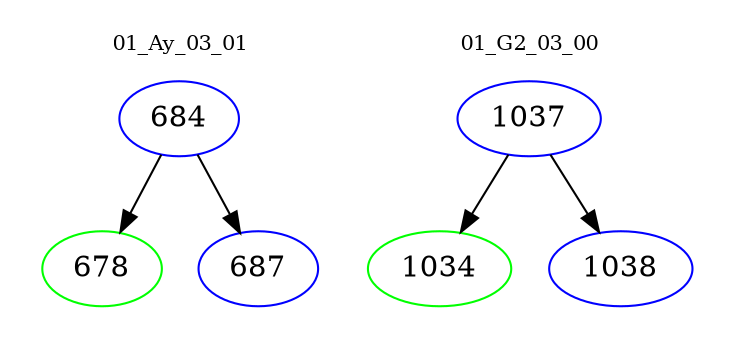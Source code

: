 digraph{
subgraph cluster_0 {
color = white
label = "01_Ay_03_01";
fontsize=10;
T0_684 [label="684", color="blue"]
T0_684 -> T0_678 [color="black"]
T0_678 [label="678", color="green"]
T0_684 -> T0_687 [color="black"]
T0_687 [label="687", color="blue"]
}
subgraph cluster_1 {
color = white
label = "01_G2_03_00";
fontsize=10;
T1_1037 [label="1037", color="blue"]
T1_1037 -> T1_1034 [color="black"]
T1_1034 [label="1034", color="green"]
T1_1037 -> T1_1038 [color="black"]
T1_1038 [label="1038", color="blue"]
}
}

